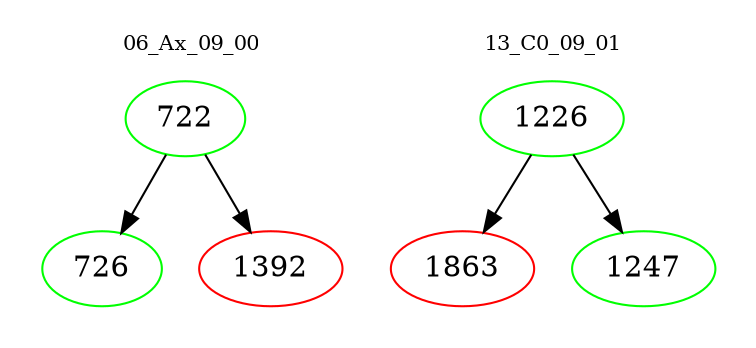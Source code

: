 digraph{
subgraph cluster_0 {
color = white
label = "06_Ax_09_00";
fontsize=10;
T0_722 [label="722", color="green"]
T0_722 -> T0_726 [color="black"]
T0_726 [label="726", color="green"]
T0_722 -> T0_1392 [color="black"]
T0_1392 [label="1392", color="red"]
}
subgraph cluster_1 {
color = white
label = "13_C0_09_01";
fontsize=10;
T1_1226 [label="1226", color="green"]
T1_1226 -> T1_1863 [color="black"]
T1_1863 [label="1863", color="red"]
T1_1226 -> T1_1247 [color="black"]
T1_1247 [label="1247", color="green"]
}
}
